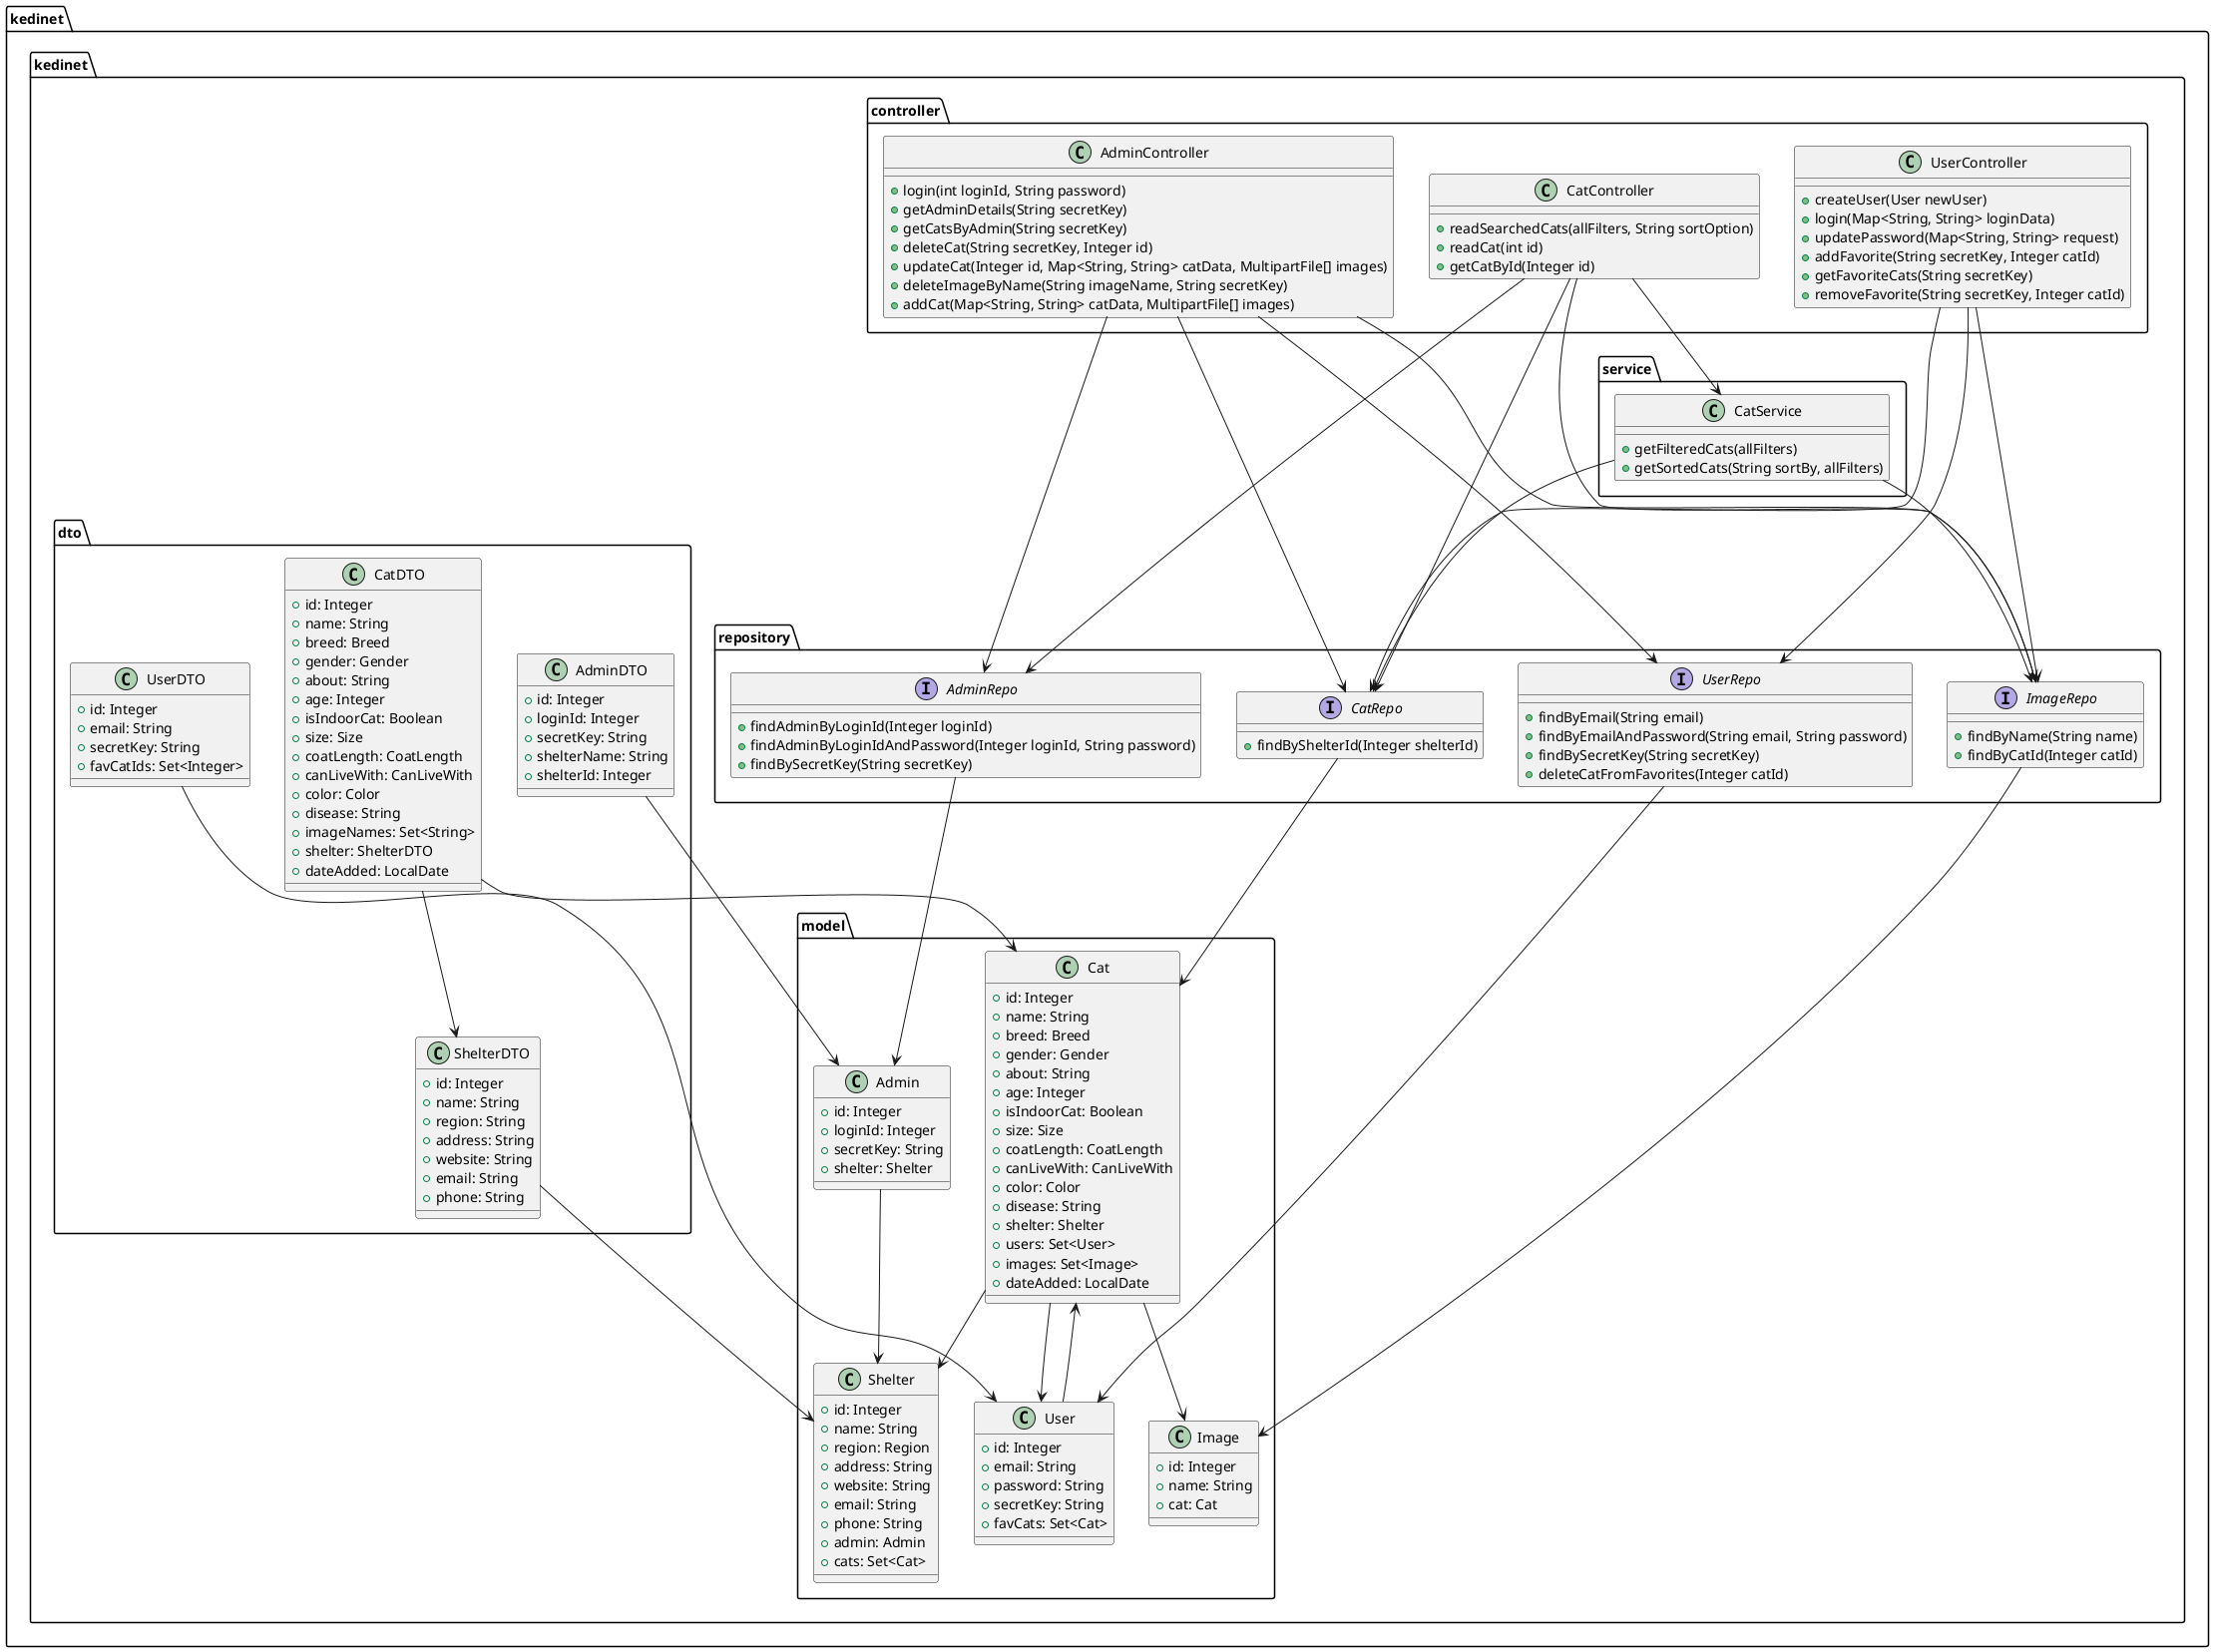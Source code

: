 @startuml
package kedinet.kedinet.controller {
    class AdminController {
        +login(int loginId, String password)
        +getAdminDetails(String secretKey)
        +getCatsByAdmin(String secretKey)
        +deleteCat(String secretKey, Integer id)
        +updateCat(Integer id, Map<String, String> catData, MultipartFile[] images)
        +deleteImageByName(String imageName, String secretKey)
        +addCat(Map<String, String> catData, MultipartFile[] images)
    }

    class CatController {
        +readSearchedCats(allFilters, String sortOption)
        +readCat(int id)
        +getCatById(Integer id)
    }

    class UserController {
        +createUser(User newUser)
        +login(Map<String, String> loginData)
        +updatePassword(Map<String, String> request)
        +addFavorite(String secretKey, Integer catId)
        +getFavoriteCats(String secretKey)
        +removeFavorite(String secretKey, Integer catId)
    }
}

package kedinet.kedinet.dto {
    class AdminDTO {
        +id: Integer
        +loginId: Integer
        +secretKey: String
        +shelterName: String
        +shelterId: Integer
    }

    class CatDTO {
        +id: Integer
        +name: String
        +breed: Breed
        +gender: Gender
        +about: String
        +age: Integer
        +isIndoorCat: Boolean
        +size: Size
        +coatLength: CoatLength
        +canLiveWith: CanLiveWith
        +color: Color
        +disease: String
        +imageNames: Set<String>
        +shelter: ShelterDTO
        +dateAdded: LocalDate
    }

    class ShelterDTO {
        +id: Integer
        +name: String
        +region: String
        +address: String
        +website: String
        +email: String
        +phone: String
    }

    class UserDTO {
        +id: Integer
        +email: String
        +secretKey: String
        +favCatIds: Set<Integer>
    }
}

package kedinet.kedinet.model {
    class Admin {
        +id: Integer
        +loginId: Integer
        +secretKey: String
        +shelter: Shelter
    }

    class Cat {
        +id: Integer
        +name: String
        +breed: Breed
        +gender: Gender
        +about: String
        +age: Integer
        +isIndoorCat: Boolean
        +size: Size
        +coatLength: CoatLength
        +canLiveWith: CanLiveWith
        +color: Color
        +disease: String
        +shelter: Shelter
        +users: Set<User>
        +images: Set<Image>
        +dateAdded: LocalDate
    }

    class Image {
        +id: Integer
        +name: String
        +cat: Cat
    }

    class Shelter {
        +id: Integer
        +name: String
        +region: Region
        +address: String
        +website: String
        +email: String
        +phone: String
        +admin: Admin
        +cats: Set<Cat>
    }

    class User {
        +id: Integer
        +email: String
        +password: String
        +secretKey: String
        +favCats: Set<Cat>
    }
}
/'
package kedinet.kedinet.model.enums {
    enum Breed {

    }

    enum CanLiveWith {

    }

    enum CoatLength {

    }

    enum Color {

    }

    enum Gender {

    }

    enum Region {

    }

    enum Size {

    }
}'/

package kedinet.kedinet.repository {
    interface AdminRepo {
        +findAdminByLoginId(Integer loginId)
        +findAdminByLoginIdAndPassword(Integer loginId, String password)
        +findBySecretKey(String secretKey)
    }

    interface CatRepo {
        +findByShelterId(Integer shelterId)
    }

    interface ImageRepo {
        +findByName(String name)
        +findByCatId(Integer catId)
    }

    interface UserRepo {
        +findByEmail(String email)
        +findByEmailAndPassword(String email, String password)
        +findBySecretKey(String secretKey)
        +deleteCatFromFavorites(Integer catId)
    }
}

package kedinet.kedinet.service {
    class CatService {
        +getFilteredCats(allFilters)
        +getSortedCats(String sortBy, allFilters)
    }
}

AdminController --> AdminRepo
AdminController --> CatRepo
AdminController --> ImageRepo
AdminController --> UserRepo

CatController --> CatService
CatController --> CatRepo
CatController --> ImageRepo
CatController --> AdminRepo

UserController --> UserRepo
UserController --> CatRepo
UserController --> ImageRepo

CatService --> CatRepo
CatService --> ImageRepo

Admin --> Shelter
Cat --> Shelter
Cat --> Image
Cat --> User
User --> Cat

AdminRepo --> Admin
CatRepo --> Cat
ImageRepo --> Image
UserRepo --> User

AdminDTO --> Admin
CatDTO --> Cat
CatDTO --> ShelterDTO
ShelterDTO --> Shelter
UserDTO --> User

@enduml
duml